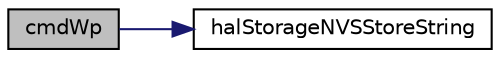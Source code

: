 digraph "cmdWp"
{
  edge [fontname="Helvetica",fontsize="10",labelfontname="Helvetica",labelfontsize="10"];
  node [fontname="Helvetica",fontsize="10",shape=record];
  rankdir="LR";
  Node394 [label="cmdWp",height=0.2,width=0.4,color="black", fillcolor="grey75", style="filled", fontcolor="black"];
  Node394 -> Node395 [color="midnightblue",fontsize="10",style="solid",fontname="Helvetica"];
  Node395 [label="halStorageNVSStoreString",height=0.2,width=0.4,color="black", fillcolor="white", style="filled",URL="$hal__storage_8c.html#aa545d76c7dcaafc129a03dfd9706ca7b",tooltip="Store a string into NVS (global, no slot assignment) "];
}

